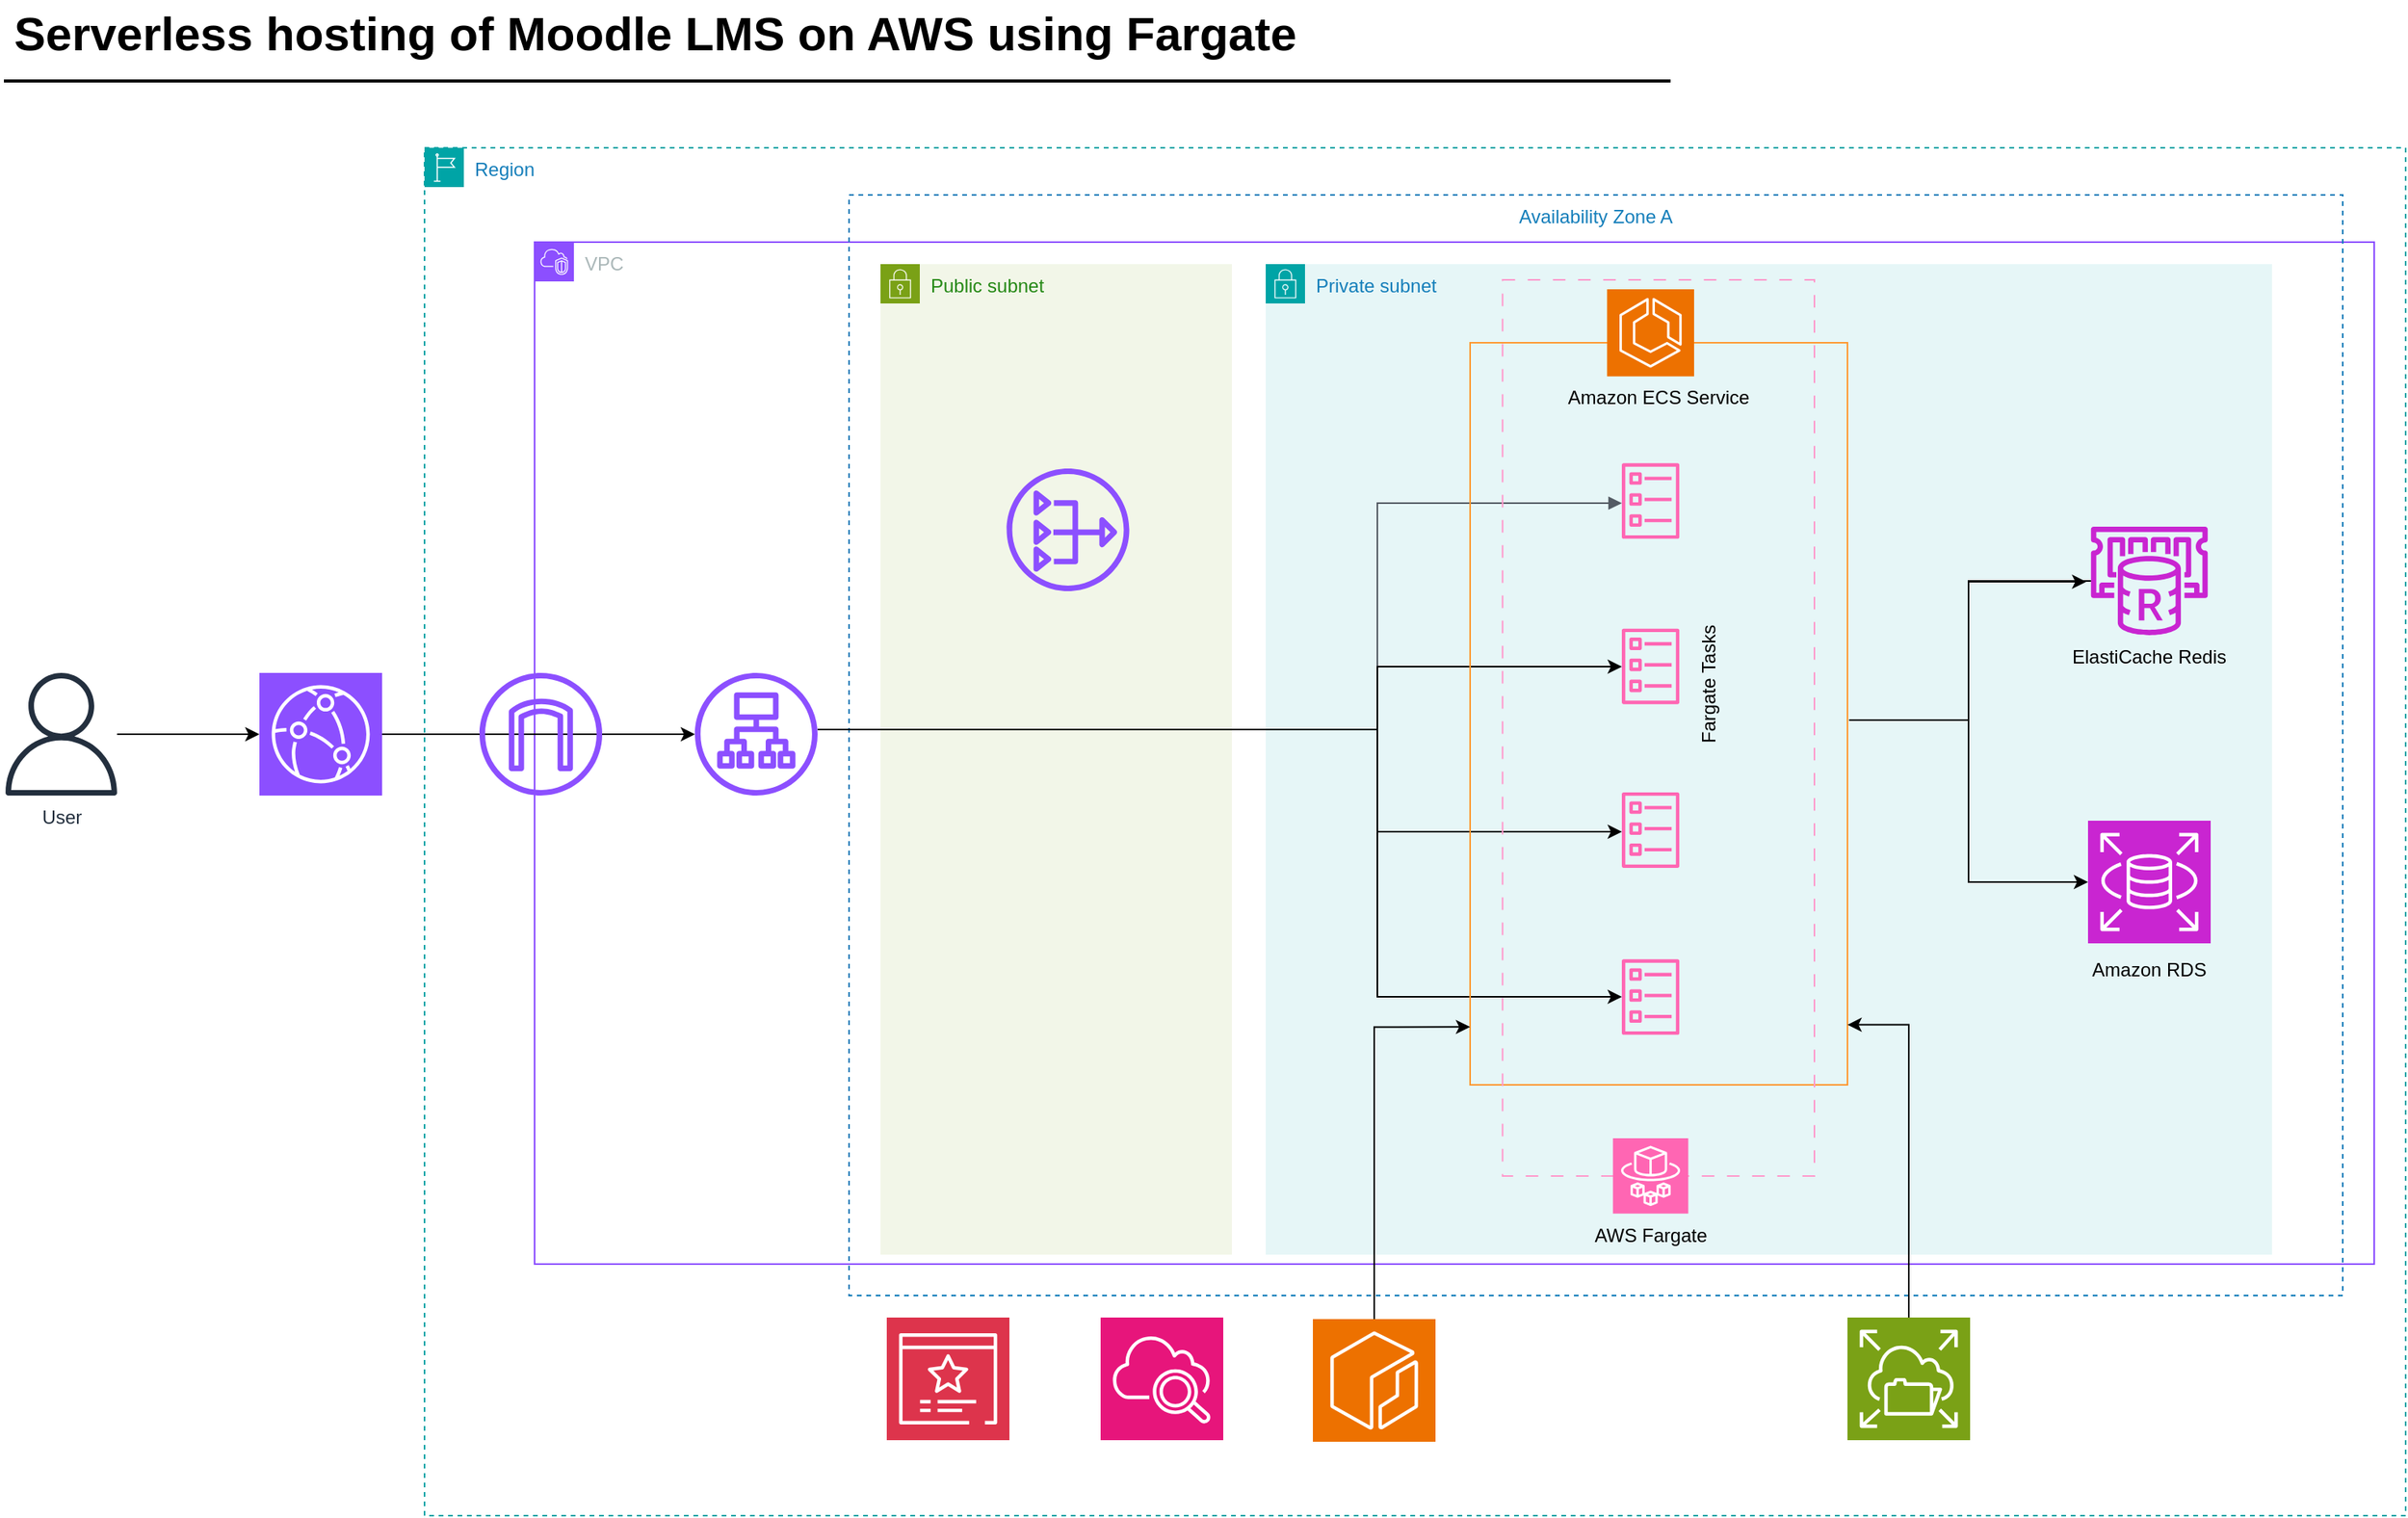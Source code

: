 <mxfile version="24.7.17">
  <diagram id="Ht1M8jgEwFfnCIfOTk4-" name="Page-1">
    <mxGraphModel dx="1194" dy="767" grid="1" gridSize="10" guides="1" tooltips="1" connect="1" arrows="1" fold="1" page="1" pageScale="1" pageWidth="827" pageHeight="1169" math="0" shadow="0">
      <root>
        <mxCell id="0" />
        <mxCell id="1" parent="0" />
        <mxCell id="NK_qWaExx_x1D2oKrcIQ-28" value="VPC" style="points=[[0,0],[0.25,0],[0.5,0],[0.75,0],[1,0],[1,0.25],[1,0.5],[1,0.75],[1,1],[0.75,1],[0.5,1],[0.25,1],[0,1],[0,0.75],[0,0.5],[0,0.25]];outlineConnect=0;gradientColor=none;html=1;whiteSpace=wrap;fontSize=12;fontStyle=0;container=1;pointerEvents=0;collapsible=0;recursiveResize=0;shape=mxgraph.aws4.group;grIcon=mxgraph.aws4.group_vpc2;strokeColor=#8C4FFF;fillColor=none;verticalAlign=top;align=left;spacingLeft=30;fontColor=#AAB7B8;dashed=0;" parent="1" vertex="1">
          <mxGeometry x="370" y="180" width="1170" height="650" as="geometry" />
        </mxCell>
        <mxCell id="NK_qWaExx_x1D2oKrcIQ-23" value="Availability Zone A" style="fillColor=none;strokeColor=#147EBA;dashed=1;verticalAlign=top;fontStyle=0;fontColor=#147EBA;whiteSpace=wrap;html=1;movable=1;resizable=1;rotatable=1;deletable=1;editable=1;locked=0;connectable=1;" parent="1" vertex="1">
          <mxGeometry x="570" y="150" width="950" height="700" as="geometry" />
        </mxCell>
        <mxCell id="VmS78MKHTBp1I5BOGmcO-28" value="Private subnet" style="points=[[0,0],[0.25,0],[0.5,0],[0.75,0],[1,0],[1,0.25],[1,0.5],[1,0.75],[1,1],[0.75,1],[0.5,1],[0.25,1],[0,1],[0,0.75],[0,0.5],[0,0.25]];outlineConnect=0;gradientColor=none;html=1;whiteSpace=wrap;fontSize=12;fontStyle=0;container=0;pointerEvents=0;collapsible=0;recursiveResize=0;shape=mxgraph.aws4.group;grIcon=mxgraph.aws4.group_security_group;grStroke=0;strokeColor=#00A4A6;fillColor=#E6F6F7;verticalAlign=top;align=left;spacingLeft=30;fontColor=#147EBA;dashed=0;" parent="1" vertex="1">
          <mxGeometry x="835" y="194" width="640" height="630" as="geometry" />
        </mxCell>
        <mxCell id="VmS78MKHTBp1I5BOGmcO-27" value="Public subnet" style="points=[[0,0],[0.25,0],[0.5,0],[0.75,0],[1,0],[1,0.25],[1,0.5],[1,0.75],[1,1],[0.75,1],[0.5,1],[0.25,1],[0,1],[0,0.75],[0,0.5],[0,0.25]];outlineConnect=0;gradientColor=none;html=1;whiteSpace=wrap;fontSize=12;fontStyle=0;container=0;pointerEvents=0;collapsible=0;recursiveResize=0;shape=mxgraph.aws4.group;grIcon=mxgraph.aws4.group_security_group;grStroke=0;strokeColor=#7AA116;fillColor=#F2F6E8;verticalAlign=top;align=left;spacingLeft=30;fontColor=#248814;dashed=0;" parent="1" vertex="1">
          <mxGeometry x="590" y="194" width="223.5" height="630" as="geometry" />
        </mxCell>
        <mxCell id="-QjtrjUzRDEMRZ5MF8oH-47" value="Serverless hosting of Moodle LMS on AWS using Fargate" style="text;html=1;resizable=0;points=[];autosize=1;align=left;verticalAlign=top;spacingTop=-4;fontSize=30;fontStyle=1;labelBackgroundColor=none;" parent="1" vertex="1">
          <mxGeometry x="36.5" y="26.5" width="840" height="40" as="geometry" />
        </mxCell>
        <mxCell id="SCVMTBWpLvtzJIhz15lM-1" value="" style="line;strokeWidth=2;html=1;fontSize=14;labelBackgroundColor=none;" parent="1" vertex="1">
          <mxGeometry x="32.5" y="72.5" width="1060" height="10" as="geometry" />
        </mxCell>
        <mxCell id="VmS78MKHTBp1I5BOGmcO-4" value="" style="sketch=0;outlineConnect=0;fontColor=#232F3E;gradientColor=none;fillColor=#8C4FFF;strokeColor=none;dashed=0;verticalLabelPosition=bottom;verticalAlign=top;align=center;html=1;fontSize=12;fontStyle=0;aspect=fixed;pointerEvents=1;shape=mxgraph.aws4.application_load_balancer;" parent="1" vertex="1">
          <mxGeometry x="472" y="454" width="78" height="78" as="geometry" />
        </mxCell>
        <mxCell id="VmS78MKHTBp1I5BOGmcO-11" value="" style="edgeStyle=orthogonalEdgeStyle;html=1;endArrow=block;elbow=vertical;startArrow=none;endFill=1;strokeColor=#545B64;rounded=0;" parent="1" source="VmS78MKHTBp1I5BOGmcO-4" target="VmS78MKHTBp1I5BOGmcO-7" edge="1">
          <mxGeometry width="100" relative="1" as="geometry">
            <mxPoint x="710" y="516.519" as="sourcePoint" />
            <mxPoint x="810" y="516.5" as="targetPoint" />
            <Array as="points">
              <mxPoint x="906" y="490" />
              <mxPoint x="906" y="346" />
            </Array>
          </mxGeometry>
        </mxCell>
        <mxCell id="VmS78MKHTBp1I5BOGmcO-15" style="edgeStyle=orthogonalEdgeStyle;rounded=0;orthogonalLoop=1;jettySize=auto;html=1;" parent="1" source="VmS78MKHTBp1I5BOGmcO-4" target="VmS78MKHTBp1I5BOGmcO-12" edge="1">
          <mxGeometry relative="1" as="geometry">
            <Array as="points">
              <mxPoint x="906" y="490" />
              <mxPoint x="906" y="450" />
            </Array>
            <mxPoint x="506" y="515.0" as="sourcePoint" />
          </mxGeometry>
        </mxCell>
        <mxCell id="VmS78MKHTBp1I5BOGmcO-16" style="edgeStyle=orthogonalEdgeStyle;rounded=0;orthogonalLoop=1;jettySize=auto;html=1;" parent="1" source="VmS78MKHTBp1I5BOGmcO-4" edge="1">
          <mxGeometry relative="1" as="geometry">
            <Array as="points">
              <mxPoint x="906" y="490" />
              <mxPoint x="906" y="555" />
            </Array>
            <mxPoint x="506" y="515.0" as="sourcePoint" />
            <mxPoint x="1061.517" y="555.0" as="targetPoint" />
          </mxGeometry>
        </mxCell>
        <mxCell id="VmS78MKHTBp1I5BOGmcO-17" style="edgeStyle=orthogonalEdgeStyle;rounded=0;orthogonalLoop=1;jettySize=auto;html=1;" parent="1" source="VmS78MKHTBp1I5BOGmcO-4" target="VmS78MKHTBp1I5BOGmcO-14" edge="1">
          <mxGeometry relative="1" as="geometry">
            <Array as="points">
              <mxPoint x="906" y="490" />
              <mxPoint x="906" y="660" />
            </Array>
            <mxPoint x="550" y="516.03" as="sourcePoint" />
          </mxGeometry>
        </mxCell>
        <mxCell id="jZVaUwOg5UY3L9NAnvdq-60" value="User" style="outlineConnect=0;fontColor=#232F3E;gradientColor=none;fillColor=#232F3E;strokeColor=none;dashed=0;verticalLabelPosition=bottom;verticalAlign=top;align=center;html=1;fontSize=12;fontStyle=0;aspect=fixed;pointerEvents=1;shape=mxgraph.aws4.user;labelBackgroundColor=none;" parent="1" vertex="1">
          <mxGeometry x="30" y="454" width="78" height="78" as="geometry" />
        </mxCell>
        <mxCell id="NK_qWaExx_x1D2oKrcIQ-9" style="edgeStyle=orthogonalEdgeStyle;rounded=0;orthogonalLoop=1;jettySize=auto;html=1;" parent="1" edge="1">
          <mxGeometry relative="1" as="geometry">
            <mxPoint x="1206.0" y="484" as="sourcePoint" />
            <mxPoint x="1356.875" y="396.0" as="targetPoint" />
            <Array as="points">
              <mxPoint x="1282" y="484" />
              <mxPoint x="1282" y="396" />
            </Array>
          </mxGeometry>
        </mxCell>
        <mxCell id="NK_qWaExx_x1D2oKrcIQ-12" value="" style="group;movable=1;resizable=1;rotatable=1;deletable=1;editable=1;locked=0;connectable=1;" parent="1" vertex="1" connectable="0">
          <mxGeometry x="865" y="204" width="356.56" height="758" as="geometry" />
        </mxCell>
        <mxCell id="VmS78MKHTBp1I5BOGmcO-35" value="" style="verticalLabelPosition=bottom;verticalAlign=top;html=1;shape=mxgraph.basic.rect;fillColor2=none;strokeWidth=1;size=20;indent=5;strokeColor=#FF9933;fillColor=none;" parent="NK_qWaExx_x1D2oKrcIQ-12" vertex="1">
          <mxGeometry x="100" y="40" width="240" height="472" as="geometry" />
        </mxCell>
        <mxCell id="VmS78MKHTBp1I5BOGmcO-6" value="" style="sketch=0;points=[[0,0,0],[0.25,0,0],[0.5,0,0],[0.75,0,0],[1,0,0],[0,1,0],[0.25,1,0],[0.5,1,0],[0.75,1,0],[1,1,0],[0,0.25,0],[0,0.5,0],[0,0.75,0],[1,0.25,0],[1,0.5,0],[1,0.75,0]];outlineConnect=0;fontColor=#232F3E;fillColor=#ED7100;strokeColor=#ffffff;dashed=0;verticalLabelPosition=bottom;verticalAlign=top;align=center;html=1;fontSize=12;fontStyle=0;aspect=fixed;shape=mxgraph.aws4.resourceIcon;resIcon=mxgraph.aws4.ecr;" parent="NK_qWaExx_x1D2oKrcIQ-12" vertex="1">
          <mxGeometry y="661" width="78" height="78" as="geometry" />
        </mxCell>
        <mxCell id="VmS78MKHTBp1I5BOGmcO-30" value="" style="group" parent="NK_qWaExx_x1D2oKrcIQ-12" vertex="1" connectable="0">
          <mxGeometry x="119" width="200" height="610" as="geometry" />
        </mxCell>
        <mxCell id="VmS78MKHTBp1I5BOGmcO-9" value="" style="verticalLabelPosition=bottom;verticalAlign=top;html=1;shape=mxgraph.basic.rect;fillColor2=none;strokeWidth=1;size=20;indent=5;strokeColor=#FF99CC;fillColor=none;dashed=1;dashPattern=8 8;" parent="VmS78MKHTBp1I5BOGmcO-30" vertex="1">
          <mxGeometry x="1.65" width="198.35" height="570" as="geometry" />
        </mxCell>
        <mxCell id="VmS78MKHTBp1I5BOGmcO-5" value="" style="sketch=0;points=[[0,0,0],[0.25,0,0],[0.5,0,0],[0.75,0,0],[1,0,0],[0,1,0],[0.25,1,0],[0.5,1,0],[0.75,1,0],[1,1,0],[0,0.25,0],[0,0.5,0],[0,0.75,0],[1,0.25,0],[1,0.5,0],[1,0.75,0]];outlineConnect=0;fontColor=#232F3E;fillColor=#FF66B3;strokeColor=#ffffff;dashed=0;verticalLabelPosition=bottom;verticalAlign=top;align=center;html=1;fontSize=12;fontStyle=0;aspect=fixed;shape=mxgraph.aws4.resourceIcon;resIcon=mxgraph.aws4.fargate;" parent="VmS78MKHTBp1I5BOGmcO-30" vertex="1">
          <mxGeometry x="71.84" y="546" width="47.9" height="47.9" as="geometry" />
        </mxCell>
        <mxCell id="VmS78MKHTBp1I5BOGmcO-12" value="" style="sketch=0;outlineConnect=0;fontColor=#232F3E;gradientColor=none;fillColor=#ff66b3;strokeColor=none;dashed=0;verticalLabelPosition=bottom;verticalAlign=top;align=center;html=1;fontSize=12;fontStyle=0;aspect=fixed;pointerEvents=1;shape=mxgraph.aws4.ecs_task;" parent="VmS78MKHTBp1I5BOGmcO-30" vertex="1">
          <mxGeometry x="77.29" y="221.828" width="37" height="48" as="geometry" />
        </mxCell>
        <mxCell id="VmS78MKHTBp1I5BOGmcO-7" value="" style="sketch=0;outlineConnect=0;fontColor=#232F3E;gradientColor=none;fillColor=#ff66b3;strokeColor=none;dashed=0;verticalLabelPosition=bottom;verticalAlign=top;align=center;html=1;fontSize=12;fontStyle=0;aspect=fixed;pointerEvents=1;shape=mxgraph.aws4.ecs_task;" parent="VmS78MKHTBp1I5BOGmcO-30" vertex="1">
          <mxGeometry x="77.29" y="116.655" width="37" height="48" as="geometry" />
        </mxCell>
        <mxCell id="VmS78MKHTBp1I5BOGmcO-14" value="" style="sketch=0;outlineConnect=0;fontColor=#232F3E;gradientColor=none;fillColor=#ff66b3;strokeColor=none;dashed=0;verticalLabelPosition=bottom;verticalAlign=top;align=center;html=1;fontSize=12;fontStyle=0;aspect=fixed;pointerEvents=1;shape=mxgraph.aws4.ecs_task;" parent="VmS78MKHTBp1I5BOGmcO-30" vertex="1">
          <mxGeometry x="77.29" y="432.172" width="37" height="48" as="geometry" />
        </mxCell>
        <mxCell id="VmS78MKHTBp1I5BOGmcO-13" value="" style="sketch=0;outlineConnect=0;fontColor=#232F3E;gradientColor=none;fillColor=#ff66b3;strokeColor=none;dashed=0;verticalLabelPosition=bottom;verticalAlign=top;align=center;html=1;fontSize=12;fontStyle=0;aspect=fixed;pointerEvents=1;shape=mxgraph.aws4.ecs_task;" parent="VmS78MKHTBp1I5BOGmcO-30" vertex="1">
          <mxGeometry x="77.29" y="326.0" width="37" height="48" as="geometry" />
        </mxCell>
        <mxCell id="VmS78MKHTBp1I5BOGmcO-8" value="" style="sketch=0;points=[[0,0,0],[0.25,0,0],[0.5,0,0],[0.75,0,0],[1,0,0],[0,1,0],[0.25,1,0],[0.5,1,0],[0.75,1,0],[1,1,0],[0,0.25,0],[0,0.5,0],[0,0.75,0],[1,0.25,0],[1,0.5,0],[1,0.75,0]];outlineConnect=0;fontColor=#232F3E;fillColor=#ED7100;strokeColor=#ffffff;dashed=0;verticalLabelPosition=bottom;verticalAlign=top;align=center;html=1;fontSize=12;fontStyle=0;aspect=fixed;shape=mxgraph.aws4.resourceIcon;resIcon=mxgraph.aws4.ecs;" parent="VmS78MKHTBp1I5BOGmcO-30" vertex="1">
          <mxGeometry x="68.12" y="6" width="55.34" height="55.34" as="geometry" />
        </mxCell>
        <mxCell id="NK_qWaExx_x1D2oKrcIQ-11" value="Amazon ECS Service" style="text;whiteSpace=wrap;fillColor=none;align=center;" parent="VmS78MKHTBp1I5BOGmcO-30" vertex="1">
          <mxGeometry x="30.83" y="61.34" width="140" height="22" as="geometry" />
        </mxCell>
        <mxCell id="NK_qWaExx_x1D2oKrcIQ-31" value="AWS Fargate" style="text;whiteSpace=wrap;fillColor=none;align=center;" parent="VmS78MKHTBp1I5BOGmcO-30" vertex="1">
          <mxGeometry x="25.79" y="593.9" width="140" height="22" as="geometry" />
        </mxCell>
        <mxCell id="NK_qWaExx_x1D2oKrcIQ-10" style="edgeStyle=orthogonalEdgeStyle;rounded=0;orthogonalLoop=1;jettySize=auto;html=1;entryX=0;entryY=0.922;entryDx=0;entryDy=0;entryPerimeter=0;" parent="NK_qWaExx_x1D2oKrcIQ-12" source="VmS78MKHTBp1I5BOGmcO-6" target="VmS78MKHTBp1I5BOGmcO-35" edge="1">
          <mxGeometry relative="1" as="geometry">
            <Array as="points">
              <mxPoint x="39" y="476" />
            </Array>
          </mxGeometry>
        </mxCell>
        <mxCell id="NK_qWaExx_x1D2oKrcIQ-17" value="" style="sketch=0;outlineConnect=0;fontColor=#232F3E;gradientColor=none;fillColor=#8C4FFF;strokeColor=none;dashed=0;verticalLabelPosition=bottom;verticalAlign=top;align=center;html=1;fontSize=12;fontStyle=0;aspect=fixed;pointerEvents=1;shape=mxgraph.aws4.nat_gateway;" parent="1" vertex="1">
          <mxGeometry x="670.25" y="324" width="78" height="78" as="geometry" />
        </mxCell>
        <mxCell id="NK_qWaExx_x1D2oKrcIQ-18" value="" style="group" parent="1" vertex="1" connectable="0">
          <mxGeometry x="1282" y="361" width="185" height="290" as="geometry" />
        </mxCell>
        <mxCell id="8" value="ElastiCache Redis" style="text;whiteSpace=wrap;fillColor=none;align=center;verticalAlign=middle;" parent="NK_qWaExx_x1D2oKrcIQ-18" vertex="1">
          <mxGeometry x="60" y="71.5" width="110" height="22" as="geometry" />
        </mxCell>
        <mxCell id="VmS78MKHTBp1I5BOGmcO-18" value="" style="sketch=0;points=[[0,0,0],[0.25,0,0],[0.5,0,0],[0.75,0,0],[1,0,0],[0,1,0],[0.25,1,0],[0.5,1,0],[0.75,1,0],[1,1,0],[0,0.25,0],[0,0.5,0],[0,0.75,0],[1,0.25,0],[1,0.5,0],[1,0.75,0]];outlineConnect=0;fontColor=#232F3E;fillColor=#C925D1;strokeColor=#ffffff;dashed=0;verticalLabelPosition=bottom;verticalAlign=top;align=center;html=1;fontSize=12;fontStyle=0;aspect=fixed;shape=mxgraph.aws4.resourceIcon;resIcon=mxgraph.aws4.rds;" parent="NK_qWaExx_x1D2oKrcIQ-18" vertex="1">
          <mxGeometry x="76" y="187" width="78" height="78" as="geometry" />
        </mxCell>
        <mxCell id="VmS78MKHTBp1I5BOGmcO-19" value="" style="sketch=0;outlineConnect=0;fontColor=#232F3E;gradientColor=none;fillColor=#C925D1;strokeColor=none;dashed=0;verticalLabelPosition=bottom;verticalAlign=top;align=center;html=1;fontSize=12;fontStyle=0;aspect=fixed;pointerEvents=1;shape=mxgraph.aws4.elasticache_for_redis;" parent="NK_qWaExx_x1D2oKrcIQ-18" vertex="1">
          <mxGeometry x="76" width="78" height="69" as="geometry" />
        </mxCell>
        <mxCell id="VmS78MKHTBp1I5BOGmcO-26" style="edgeStyle=orthogonalEdgeStyle;rounded=0;orthogonalLoop=1;jettySize=auto;html=1;entryX=0;entryY=0.5;entryDx=0;entryDy=0;entryPerimeter=0;" parent="NK_qWaExx_x1D2oKrcIQ-18" source="VmS78MKHTBp1I5BOGmcO-19" target="VmS78MKHTBp1I5BOGmcO-18" edge="1">
          <mxGeometry relative="1" as="geometry">
            <Array as="points">
              <mxPoint y="35" />
              <mxPoint y="226" />
            </Array>
          </mxGeometry>
        </mxCell>
        <mxCell id="NK_qWaExx_x1D2oKrcIQ-15" value="Amazon RDS" style="text;whiteSpace=wrap;fillColor=none;align=center;" parent="NK_qWaExx_x1D2oKrcIQ-18" vertex="1">
          <mxGeometry x="45" y="268" width="140" height="22" as="geometry" />
        </mxCell>
        <mxCell id="NK_qWaExx_x1D2oKrcIQ-22" style="edgeStyle=orthogonalEdgeStyle;rounded=0;orthogonalLoop=1;jettySize=auto;html=1;" parent="1" source="NK_qWaExx_x1D2oKrcIQ-20" target="VmS78MKHTBp1I5BOGmcO-4" edge="1">
          <mxGeometry relative="1" as="geometry" />
        </mxCell>
        <mxCell id="NK_qWaExx_x1D2oKrcIQ-20" value="" style="sketch=0;points=[[0,0,0],[0.25,0,0],[0.5,0,0],[0.75,0,0],[1,0,0],[0,1,0],[0.25,1,0],[0.5,1,0],[0.75,1,0],[1,1,0],[0,0.25,0],[0,0.5,0],[0,0.75,0],[1,0.25,0],[1,0.5,0],[1,0.75,0]];outlineConnect=0;fontColor=#232F3E;fillColor=#8C4FFF;strokeColor=#ffffff;dashed=0;verticalLabelPosition=bottom;verticalAlign=top;align=center;html=1;fontSize=12;fontStyle=0;aspect=fixed;shape=mxgraph.aws4.resourceIcon;resIcon=mxgraph.aws4.cloudfront;" parent="1" vertex="1">
          <mxGeometry x="195" y="454" width="78" height="78" as="geometry" />
        </mxCell>
        <mxCell id="NK_qWaExx_x1D2oKrcIQ-21" style="edgeStyle=orthogonalEdgeStyle;rounded=0;orthogonalLoop=1;jettySize=auto;html=1;entryX=0;entryY=0.5;entryDx=0;entryDy=0;entryPerimeter=0;" parent="1" source="jZVaUwOg5UY3L9NAnvdq-60" target="NK_qWaExx_x1D2oKrcIQ-20" edge="1">
          <mxGeometry relative="1" as="geometry" />
        </mxCell>
        <mxCell id="NK_qWaExx_x1D2oKrcIQ-16" value="" style="sketch=0;outlineConnect=0;fontColor=#232F3E;gradientColor=none;fillColor=#8C4FFF;strokeColor=none;dashed=0;verticalLabelPosition=bottom;verticalAlign=top;align=center;html=1;fontSize=12;fontStyle=0;aspect=fixed;pointerEvents=1;shape=mxgraph.aws4.internet_gateway;" parent="1" vertex="1">
          <mxGeometry x="335" y="454" width="78" height="78" as="geometry" />
        </mxCell>
        <mxCell id="NK_qWaExx_x1D2oKrcIQ-29" value="Region" style="points=[[0,0],[0.25,0],[0.5,0],[0.75,0],[1,0],[1,0.25],[1,0.5],[1,0.75],[1,1],[0.75,1],[0.5,1],[0.25,1],[0,1],[0,0.75],[0,0.5],[0,0.25]];outlineConnect=0;gradientColor=none;html=1;whiteSpace=wrap;fontSize=12;fontStyle=0;container=1;pointerEvents=0;collapsible=0;recursiveResize=0;shape=mxgraph.aws4.group;grIcon=mxgraph.aws4.group_region;strokeColor=#00A4A6;fillColor=none;verticalAlign=top;align=left;spacingLeft=30;fontColor=#147EBA;dashed=1;" parent="1" vertex="1">
          <mxGeometry x="300" y="120" width="1260" height="870" as="geometry" />
        </mxCell>
        <mxCell id="NK_qWaExx_x1D2oKrcIQ-27" value="" style="sketch=0;points=[[0,0,0],[0.25,0,0],[0.5,0,0],[0.75,0,0],[1,0,0],[0,1,0],[0.25,1,0],[0.5,1,0],[0.75,1,0],[1,1,0],[0,0.25,0],[0,0.5,0],[0,0.75,0],[1,0.25,0],[1,0.5,0],[1,0.75,0]];points=[[0,0,0],[0.25,0,0],[0.5,0,0],[0.75,0,0],[1,0,0],[0,1,0],[0.25,1,0],[0.5,1,0],[0.75,1,0],[1,1,0],[0,0.25,0],[0,0.5,0],[0,0.75,0],[1,0.25,0],[1,0.5,0],[1,0.75,0]];outlineConnect=0;fontColor=#232F3E;fillColor=#E7157B;strokeColor=#ffffff;dashed=0;verticalLabelPosition=bottom;verticalAlign=top;align=center;html=1;fontSize=12;fontStyle=0;aspect=fixed;shape=mxgraph.aws4.resourceIcon;resIcon=mxgraph.aws4.cloudwatch_2;" parent="NK_qWaExx_x1D2oKrcIQ-29" vertex="1">
          <mxGeometry x="430" y="744" width="78" height="78" as="geometry" />
        </mxCell>
        <mxCell id="NK_qWaExx_x1D2oKrcIQ-24" value="" style="sketch=0;points=[[0,0,0],[0.25,0,0],[0.5,0,0],[0.75,0,0],[1,0,0],[0,1,0],[0.25,1,0],[0.5,1,0],[0.75,1,0],[1,1,0],[0,0.25,0],[0,0.5,0],[0,0.75,0],[1,0.25,0],[1,0.5,0],[1,0.75,0]];outlineConnect=0;fontColor=#232F3E;fillColor=#DD344C;strokeColor=#ffffff;dashed=0;verticalLabelPosition=bottom;verticalAlign=top;align=center;html=1;fontSize=12;fontStyle=0;aspect=fixed;shape=mxgraph.aws4.resourceIcon;resIcon=mxgraph.aws4.certificate_manager_3;" parent="NK_qWaExx_x1D2oKrcIQ-29" vertex="1">
          <mxGeometry x="294" y="744" width="78" height="78" as="geometry" />
        </mxCell>
        <mxCell id="NK_qWaExx_x1D2oKrcIQ-14" value="Fargate Tasks" style="text;whiteSpace=wrap;fillColor=none;align=center;rotation=-90;" parent="NK_qWaExx_x1D2oKrcIQ-29" vertex="1">
          <mxGeometry x="744" y="330" width="140" height="22" as="geometry" />
        </mxCell>
        <mxCell id="NK_qWaExx_x1D2oKrcIQ-32" value="" style="sketch=0;points=[[0,0,0],[0.25,0,0],[0.5,0,0],[0.75,0,0],[1,0,0],[0,1,0],[0.25,1,0],[0.5,1,0],[0.75,1,0],[1,1,0],[0,0.25,0],[0,0.5,0],[0,0.75,0],[1,0.25,0],[1,0.5,0],[1,0.75,0]];outlineConnect=0;fontColor=#232F3E;fillColor=#7AA116;strokeColor=#ffffff;dashed=0;verticalLabelPosition=bottom;verticalAlign=top;align=center;html=1;fontSize=12;fontStyle=0;aspect=fixed;shape=mxgraph.aws4.resourceIcon;resIcon=mxgraph.aws4.elastic_file_system;" parent="NK_qWaExx_x1D2oKrcIQ-29" vertex="1">
          <mxGeometry x="905" y="744" width="78" height="78" as="geometry" />
        </mxCell>
        <mxCell id="NK_qWaExx_x1D2oKrcIQ-38" style="edgeStyle=orthogonalEdgeStyle;rounded=0;orthogonalLoop=1;jettySize=auto;html=1;entryX=1;entryY=0.919;entryDx=0;entryDy=0;entryPerimeter=0;" parent="1" source="NK_qWaExx_x1D2oKrcIQ-32" target="VmS78MKHTBp1I5BOGmcO-35" edge="1">
          <mxGeometry relative="1" as="geometry" />
        </mxCell>
      </root>
    </mxGraphModel>
  </diagram>
</mxfile>
